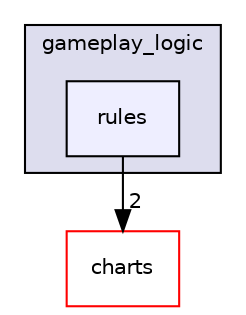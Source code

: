 digraph "src/gameplay_logic/rules" {
  compound=true
  node [ fontsize="10", fontname="Helvetica"];
  edge [ labelfontsize="10", labelfontname="Helvetica"];
  subgraph clusterdir_532906d8876b5477dcd3b8816c48a7ca {
    graph [ bgcolor="#ddddee", pencolor="black", label="gameplay_logic" fontname="Helvetica", fontsize="10", URL="dir_532906d8876b5477dcd3b8816c48a7ca.html"]
  dir_eb1385d5d1eb3275ff55344f27671cdd [shape=box, label="rules", style="filled", fillcolor="#eeeeff", pencolor="black", URL="dir_eb1385d5d1eb3275ff55344f27671cdd.html"];
  }
  dir_b1e1480277e1bd1794b03e39c91b2dd4 [shape=box label="charts" fillcolor="white" style="filled" color="red" URL="dir_b1e1480277e1bd1794b03e39c91b2dd4.html"];
  dir_eb1385d5d1eb3275ff55344f27671cdd->dir_b1e1480277e1bd1794b03e39c91b2dd4 [headlabel="2", labeldistance=1.5 headhref="dir_000010_000003.html"];
}
